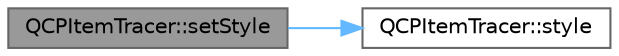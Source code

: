 digraph "QCPItemTracer::setStyle"
{
 // LATEX_PDF_SIZE
  bgcolor="transparent";
  edge [fontname=Helvetica,fontsize=10,labelfontname=Helvetica,labelfontsize=10];
  node [fontname=Helvetica,fontsize=10,shape=box,height=0.2,width=0.4];
  rankdir="LR";
  Node1 [label="QCPItemTracer::setStyle",height=0.2,width=0.4,color="gray40", fillcolor="grey60", style="filled", fontcolor="black",tooltip=" "];
  Node1 -> Node2 [color="steelblue1",style="solid"];
  Node2 [label="QCPItemTracer::style",height=0.2,width=0.4,color="grey40", fillcolor="white", style="filled",URL="$class_q_c_p_item_tracer.html#afdaee32c9ccc9c14502b28d3d86bf5ed",tooltip=" "];
}
